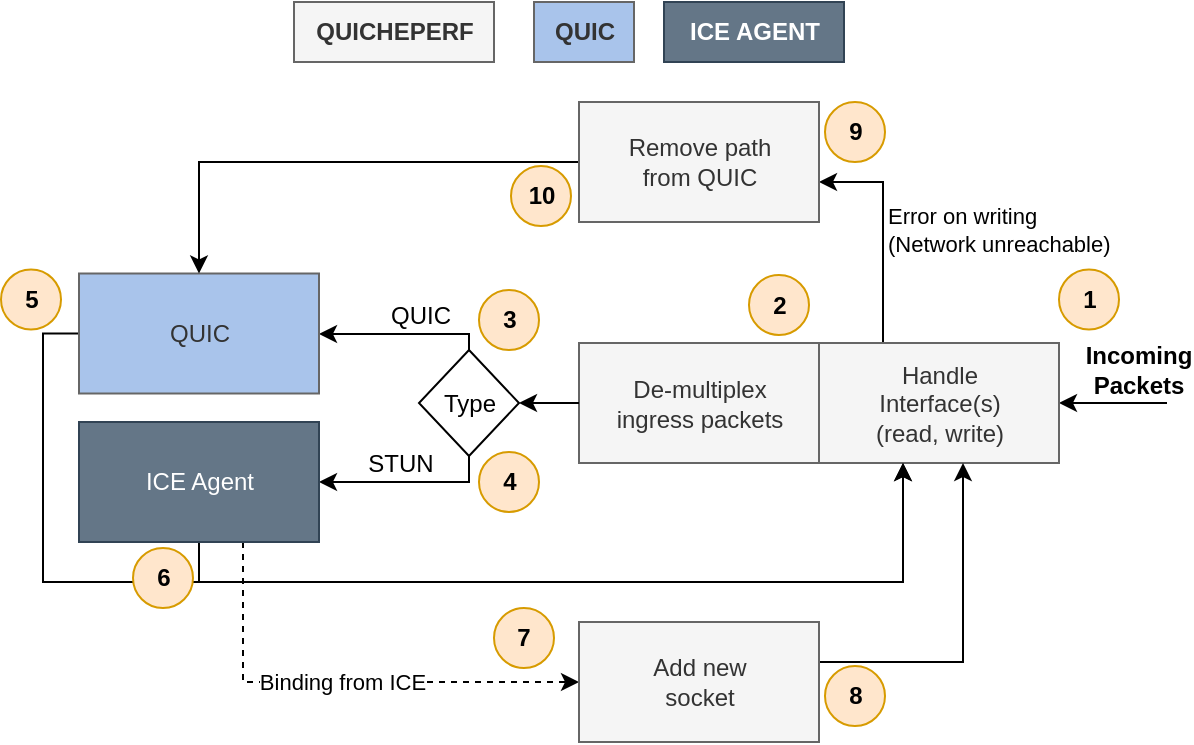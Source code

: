 <mxfile version="24.4.8" type="device">
  <diagram name="Page-1" id="0gJbcg0XPNFQ-sTSEnto">
    <mxGraphModel dx="1689" dy="444" grid="1" gridSize="10" guides="1" tooltips="1" connect="1" arrows="1" fold="1" page="1" pageScale="1" pageWidth="850" pageHeight="1100" math="0" shadow="0">
      <root>
        <mxCell id="0" />
        <mxCell id="1" parent="0" />
        <mxCell id="5U8ytU4bZrLR5_oLVIPA-13" value="&lt;div&gt;Incoming&lt;/div&gt;&lt;div&gt;Packets&lt;br&gt;&lt;/div&gt;" style="edgeStyle=orthogonalEdgeStyle;rounded=0;orthogonalLoop=1;jettySize=auto;html=1;startArrow=classic;startFill=1;fontStyle=1;fontSize=12;verticalAlign=bottom;endArrow=none;endFill=0;labelPosition=center;verticalLabelPosition=top;align=center;" edge="1" parent="1" source="5U8ytU4bZrLR5_oLVIPA-4">
          <mxGeometry x="0.487" relative="1" as="geometry">
            <mxPoint x="441.5" y="250.5" as="targetPoint" />
            <mxPoint as="offset" />
          </mxGeometry>
        </mxCell>
        <mxCell id="5U8ytU4bZrLR5_oLVIPA-64" value="&lt;div&gt;Error on writing&lt;/div&gt;&lt;div&gt;(Network unreachable)&lt;br&gt;&lt;/div&gt;" style="edgeStyle=orthogonalEdgeStyle;rounded=0;orthogonalLoop=1;jettySize=auto;html=1;labelPosition=right;verticalLabelPosition=middle;align=left;verticalAlign=middle;" edge="1" parent="1" source="5U8ytU4bZrLR5_oLVIPA-4" target="5U8ytU4bZrLR5_oLVIPA-47">
          <mxGeometry relative="1" as="geometry">
            <Array as="points">
              <mxPoint x="299.5" y="140" />
            </Array>
          </mxGeometry>
        </mxCell>
        <mxCell id="5U8ytU4bZrLR5_oLVIPA-4" value="Handle&lt;br&gt;&lt;div&gt;Interface(s)&lt;/div&gt;&lt;div&gt;(read, write)&lt;br&gt;&lt;/div&gt;" style="rounded=0;whiteSpace=wrap;html=1;fillColor=#f5f5f5;fontColor=#333333;strokeColor=#666666;" vertex="1" parent="1">
          <mxGeometry x="267.5" y="220.5" width="120" height="60" as="geometry" />
        </mxCell>
        <mxCell id="5U8ytU4bZrLR5_oLVIPA-20" value="1" style="ellipse;whiteSpace=wrap;html=1;aspect=fixed;fontSize=12;fontStyle=1;fillColor=#ffe6cc;strokeColor=#d79b00;" vertex="1" parent="1">
          <mxGeometry x="387.5" y="183.75" width="30" height="30" as="geometry" />
        </mxCell>
        <mxCell id="5U8ytU4bZrLR5_oLVIPA-21" value="QUICHEPERF" style="text;html=1;align=center;verticalAlign=middle;resizable=0;points=[];autosize=1;strokeColor=#666666;fillColor=#f5f5f5;fontStyle=1;fontColor=#333333;" vertex="1" parent="1">
          <mxGeometry x="5" y="50" width="100" height="30" as="geometry" />
        </mxCell>
        <mxCell id="5U8ytU4bZrLR5_oLVIPA-26" value="STUN" style="edgeStyle=orthogonalEdgeStyle;rounded=0;orthogonalLoop=1;jettySize=auto;html=1;verticalAlign=bottom;horizontal=1;fontSize=12;" edge="1" parent="1" source="5U8ytU4bZrLR5_oLVIPA-38" target="5U8ytU4bZrLR5_oLVIPA-24">
          <mxGeometry x="0.091" relative="1" as="geometry">
            <mxPoint x="117.5" y="267" as="targetPoint" />
            <Array as="points">
              <mxPoint x="92.5" y="290" />
            </Array>
            <mxPoint as="offset" />
          </mxGeometry>
        </mxCell>
        <mxCell id="5U8ytU4bZrLR5_oLVIPA-29" value="QUIC" style="edgeStyle=orthogonalEdgeStyle;rounded=0;orthogonalLoop=1;jettySize=auto;html=1;fontSize=12;verticalAlign=bottom;" edge="1" parent="1" source="5U8ytU4bZrLR5_oLVIPA-38" target="5U8ytU4bZrLR5_oLVIPA-28">
          <mxGeometry x="-0.199" relative="1" as="geometry">
            <mxPoint x="-2.5" y="260" as="targetPoint" />
            <Array as="points">
              <mxPoint x="92.5" y="216" />
            </Array>
            <mxPoint as="offset" />
          </mxGeometry>
        </mxCell>
        <mxCell id="5U8ytU4bZrLR5_oLVIPA-22" value="&lt;div&gt;De-multiplex&lt;/div&gt;&lt;div&gt;ingress packets&lt;br&gt;&lt;/div&gt;" style="rounded=0;whiteSpace=wrap;html=1;fillColor=#f5f5f5;fontColor=#333333;strokeColor=#666666;" vertex="1" parent="1">
          <mxGeometry x="147.5" y="220.5" width="120" height="60" as="geometry" />
        </mxCell>
        <mxCell id="5U8ytU4bZrLR5_oLVIPA-23" value="2" style="ellipse;whiteSpace=wrap;html=1;aspect=fixed;fontSize=12;fontStyle=1;fillColor=#ffe6cc;strokeColor=#d79b00;" vertex="1" parent="1">
          <mxGeometry x="232.5" y="186.5" width="30" height="30" as="geometry" />
        </mxCell>
        <mxCell id="5U8ytU4bZrLR5_oLVIPA-66" style="edgeStyle=orthogonalEdgeStyle;rounded=0;orthogonalLoop=1;jettySize=auto;html=1;" edge="1" parent="1" source="5U8ytU4bZrLR5_oLVIPA-24" target="5U8ytU4bZrLR5_oLVIPA-4">
          <mxGeometry relative="1" as="geometry">
            <Array as="points">
              <mxPoint x="-42.5" y="340" />
              <mxPoint x="309.5" y="340" />
            </Array>
          </mxGeometry>
        </mxCell>
        <mxCell id="5U8ytU4bZrLR5_oLVIPA-67" value="Binding from ICE" style="edgeStyle=orthogonalEdgeStyle;rounded=0;orthogonalLoop=1;jettySize=auto;html=1;dashed=1;" edge="1" parent="1" source="5U8ytU4bZrLR5_oLVIPA-24" target="5U8ytU4bZrLR5_oLVIPA-51">
          <mxGeometry relative="1" as="geometry">
            <Array as="points">
              <mxPoint x="-20.5" y="390" />
            </Array>
          </mxGeometry>
        </mxCell>
        <mxCell id="5U8ytU4bZrLR5_oLVIPA-24" value="ICE Agent" style="rounded=0;whiteSpace=wrap;html=1;fillColor=#647687;fontColor=#ffffff;strokeColor=#314354;" vertex="1" parent="1">
          <mxGeometry x="-102.5" y="260" width="120" height="60" as="geometry" />
        </mxCell>
        <mxCell id="5U8ytU4bZrLR5_oLVIPA-70" style="edgeStyle=orthogonalEdgeStyle;rounded=0;orthogonalLoop=1;jettySize=auto;html=1;" edge="1" parent="1" source="5U8ytU4bZrLR5_oLVIPA-28" target="5U8ytU4bZrLR5_oLVIPA-4">
          <mxGeometry relative="1" as="geometry">
            <Array as="points">
              <mxPoint x="-120.5" y="216" />
              <mxPoint x="-120.5" y="340" />
              <mxPoint x="309.5" y="340" />
            </Array>
          </mxGeometry>
        </mxCell>
        <mxCell id="5U8ytU4bZrLR5_oLVIPA-28" value="QUIC" style="rounded=0;whiteSpace=wrap;html=1;fillColor=#A9C4EB;fontColor=#333333;strokeColor=#666666;" vertex="1" parent="1">
          <mxGeometry x="-102.5" y="185.75" width="120" height="60" as="geometry" />
        </mxCell>
        <mxCell id="5U8ytU4bZrLR5_oLVIPA-33" value="6" style="ellipse;whiteSpace=wrap;html=1;aspect=fixed;fontSize=12;fontStyle=1;fillColor=#ffe6cc;strokeColor=#d79b00;" vertex="1" parent="1">
          <mxGeometry x="-75.5" y="323" width="30" height="30" as="geometry" />
        </mxCell>
        <mxCell id="5U8ytU4bZrLR5_oLVIPA-39" value="" style="edgeStyle=orthogonalEdgeStyle;rounded=0;orthogonalLoop=1;jettySize=auto;html=1;" edge="1" parent="1" source="5U8ytU4bZrLR5_oLVIPA-22" target="5U8ytU4bZrLR5_oLVIPA-38">
          <mxGeometry relative="1" as="geometry">
            <mxPoint x="147.5" y="250.5" as="sourcePoint" />
            <mxPoint x="147.5" y="516.5" as="targetPoint" />
            <Array as="points" />
          </mxGeometry>
        </mxCell>
        <mxCell id="5U8ytU4bZrLR5_oLVIPA-38" value="Type" style="rhombus;whiteSpace=wrap;html=1;" vertex="1" parent="1">
          <mxGeometry x="67.5" y="224" width="50" height="53" as="geometry" />
        </mxCell>
        <mxCell id="5U8ytU4bZrLR5_oLVIPA-71" style="edgeStyle=orthogonalEdgeStyle;rounded=0;orthogonalLoop=1;jettySize=auto;html=1;" edge="1" parent="1" source="5U8ytU4bZrLR5_oLVIPA-47" target="5U8ytU4bZrLR5_oLVIPA-28">
          <mxGeometry relative="1" as="geometry" />
        </mxCell>
        <mxCell id="5U8ytU4bZrLR5_oLVIPA-47" value="&lt;div&gt;Remove path&lt;/div&gt;&lt;div&gt;from QUIC&lt;br&gt;&lt;/div&gt;" style="whiteSpace=wrap;html=1;fillColor=#f5f5f5;fontColor=#333333;strokeColor=#666666;" vertex="1" parent="1">
          <mxGeometry x="147.5" y="100" width="120" height="60" as="geometry" />
        </mxCell>
        <mxCell id="5U8ytU4bZrLR5_oLVIPA-69" style="edgeStyle=orthogonalEdgeStyle;rounded=0;orthogonalLoop=1;jettySize=auto;html=1;" edge="1" parent="1" source="5U8ytU4bZrLR5_oLVIPA-51" target="5U8ytU4bZrLR5_oLVIPA-4">
          <mxGeometry relative="1" as="geometry">
            <Array as="points">
              <mxPoint x="339.5" y="380" />
            </Array>
          </mxGeometry>
        </mxCell>
        <mxCell id="5U8ytU4bZrLR5_oLVIPA-51" value="&lt;div&gt;Add new&lt;/div&gt;&lt;div&gt;socket&lt;br&gt;&lt;/div&gt;" style="whiteSpace=wrap;html=1;fillColor=#f5f5f5;fontColor=#333333;strokeColor=#666666;" vertex="1" parent="1">
          <mxGeometry x="147.5" y="360" width="120" height="60" as="geometry" />
        </mxCell>
        <mxCell id="5U8ytU4bZrLR5_oLVIPA-55" value="4" style="ellipse;whiteSpace=wrap;html=1;aspect=fixed;fontSize=12;fontStyle=1;fillColor=#ffe6cc;strokeColor=#d79b00;" vertex="1" parent="1">
          <mxGeometry x="97.5" y="275" width="30" height="30" as="geometry" />
        </mxCell>
        <mxCell id="5U8ytU4bZrLR5_oLVIPA-57" value="3" style="ellipse;whiteSpace=wrap;html=1;aspect=fixed;fontSize=12;fontStyle=1;fillColor=#ffe6cc;strokeColor=#d79b00;" vertex="1" parent="1">
          <mxGeometry x="97.5" y="194" width="30" height="30" as="geometry" />
        </mxCell>
        <mxCell id="5U8ytU4bZrLR5_oLVIPA-58" value="7" style="ellipse;whiteSpace=wrap;html=1;aspect=fixed;fontSize=12;fontStyle=1;fillColor=#ffe6cc;strokeColor=#d79b00;" vertex="1" parent="1">
          <mxGeometry x="105" y="353" width="30" height="30" as="geometry" />
        </mxCell>
        <mxCell id="5U8ytU4bZrLR5_oLVIPA-59" value="5" style="ellipse;whiteSpace=wrap;html=1;aspect=fixed;fontSize=12;fontStyle=1;fillColor=#ffe6cc;strokeColor=#d79b00;" vertex="1" parent="1">
          <mxGeometry x="-141.5" y="183.75" width="30" height="30" as="geometry" />
        </mxCell>
        <mxCell id="5U8ytU4bZrLR5_oLVIPA-62" value="QUIC" style="text;html=1;align=center;verticalAlign=middle;resizable=0;points=[];autosize=1;strokeColor=#666666;fillColor=#A9C4EB;fontStyle=1;fontColor=#333333;" vertex="1" parent="1">
          <mxGeometry x="125" y="50" width="50" height="30" as="geometry" />
        </mxCell>
        <mxCell id="5U8ytU4bZrLR5_oLVIPA-63" value="ICE AGENT" style="text;html=1;align=center;verticalAlign=middle;resizable=0;points=[];autosize=1;strokeColor=#314354;fillColor=#647687;fontStyle=1;fontColor=#ffffff;" vertex="1" parent="1">
          <mxGeometry x="190" y="50" width="90" height="30" as="geometry" />
        </mxCell>
        <mxCell id="5U8ytU4bZrLR5_oLVIPA-65" value="8" style="ellipse;whiteSpace=wrap;html=1;aspect=fixed;fontSize=12;fontStyle=1;fillColor=#ffe6cc;strokeColor=#d79b00;" vertex="1" parent="1">
          <mxGeometry x="270.5" y="382" width="30" height="30" as="geometry" />
        </mxCell>
        <mxCell id="5U8ytU4bZrLR5_oLVIPA-72" value="9" style="ellipse;whiteSpace=wrap;html=1;aspect=fixed;fontSize=12;fontStyle=1;fillColor=#ffe6cc;strokeColor=#d79b00;" vertex="1" parent="1">
          <mxGeometry x="270.5" y="100" width="30" height="30" as="geometry" />
        </mxCell>
        <mxCell id="5U8ytU4bZrLR5_oLVIPA-73" value="10" style="ellipse;whiteSpace=wrap;html=1;aspect=fixed;fontSize=12;fontStyle=1;fillColor=#ffe6cc;strokeColor=#d79b00;" vertex="1" parent="1">
          <mxGeometry x="113.5" y="132" width="30" height="30" as="geometry" />
        </mxCell>
      </root>
    </mxGraphModel>
  </diagram>
</mxfile>

